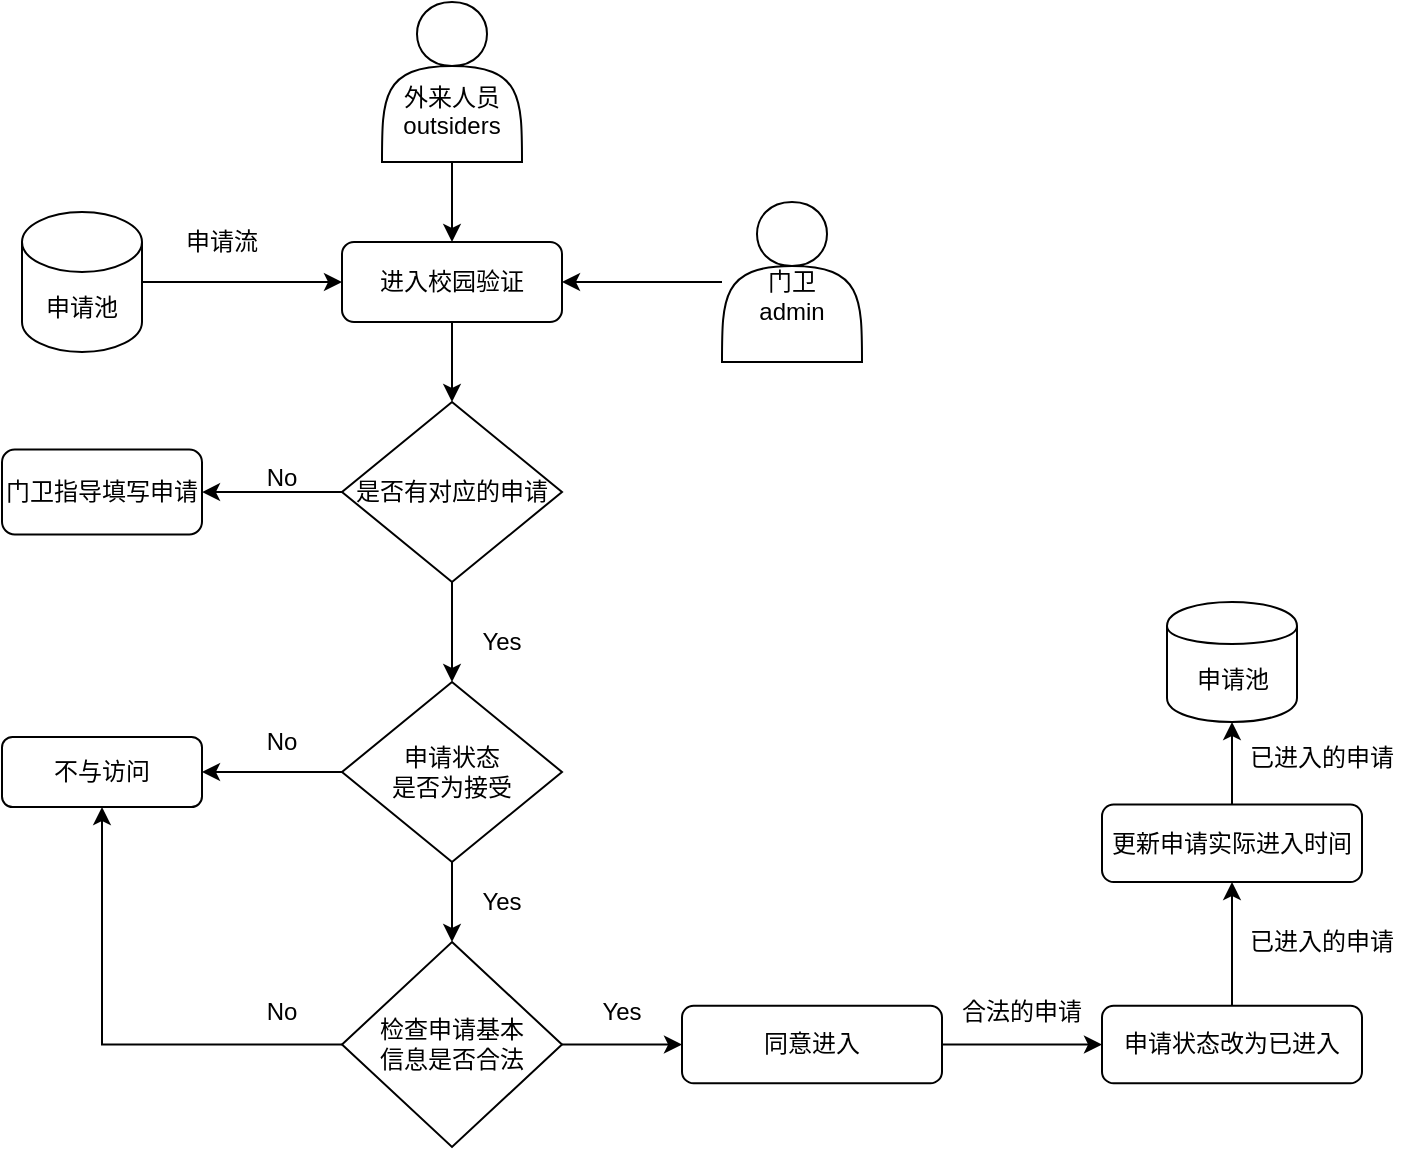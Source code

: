 <mxfile version="14.6.6" type="github">
  <diagram id="C5RBs43oDa-KdzZeNtuy" name="Page-1">
    <mxGraphModel dx="1422" dy="831" grid="1" gridSize="10" guides="1" tooltips="1" connect="1" arrows="1" fold="1" page="1" pageScale="1" pageWidth="827" pageHeight="1169" math="0" shadow="0">
      <root>
        <mxCell id="WIyWlLk6GJQsqaUBKTNV-0" />
        <mxCell id="WIyWlLk6GJQsqaUBKTNV-1" parent="WIyWlLk6GJQsqaUBKTNV-0" />
        <mxCell id="O6joIR55s3z16zyFuxg0-4" value="" style="edgeStyle=orthogonalEdgeStyle;rounded=0;orthogonalLoop=1;jettySize=auto;html=1;" edge="1" parent="WIyWlLk6GJQsqaUBKTNV-1" source="O6joIR55s3z16zyFuxg0-0" target="O6joIR55s3z16zyFuxg0-3">
          <mxGeometry relative="1" as="geometry" />
        </mxCell>
        <mxCell id="O6joIR55s3z16zyFuxg0-0" value="&lt;br&gt;&lt;br&gt;外来人员&lt;br&gt;outsiders" style="shape=actor;whiteSpace=wrap;html=1;" vertex="1" parent="WIyWlLk6GJQsqaUBKTNV-1">
          <mxGeometry x="240" y="70" width="70" height="80" as="geometry" />
        </mxCell>
        <mxCell id="O6joIR55s3z16zyFuxg0-11" value="" style="edgeStyle=orthogonalEdgeStyle;rounded=0;orthogonalLoop=1;jettySize=auto;html=1;" edge="1" parent="WIyWlLk6GJQsqaUBKTNV-1" source="O6joIR55s3z16zyFuxg0-3">
          <mxGeometry relative="1" as="geometry">
            <mxPoint x="275" y="270" as="targetPoint" />
          </mxGeometry>
        </mxCell>
        <mxCell id="O6joIR55s3z16zyFuxg0-3" value="进入校园验证" style="rounded=1;whiteSpace=wrap;html=1;" vertex="1" parent="WIyWlLk6GJQsqaUBKTNV-1">
          <mxGeometry x="220" y="190" width="110" height="40" as="geometry" />
        </mxCell>
        <mxCell id="O6joIR55s3z16zyFuxg0-6" value="" style="edgeStyle=orthogonalEdgeStyle;rounded=0;orthogonalLoop=1;jettySize=auto;html=1;" edge="1" parent="WIyWlLk6GJQsqaUBKTNV-1" source="O6joIR55s3z16zyFuxg0-5" target="O6joIR55s3z16zyFuxg0-3">
          <mxGeometry relative="1" as="geometry" />
        </mxCell>
        <mxCell id="O6joIR55s3z16zyFuxg0-5" value="&lt;br&gt;门卫&lt;br&gt;admin" style="shape=actor;whiteSpace=wrap;html=1;" vertex="1" parent="WIyWlLk6GJQsqaUBKTNV-1">
          <mxGeometry x="410" y="170" width="70" height="80" as="geometry" />
        </mxCell>
        <mxCell id="O6joIR55s3z16zyFuxg0-8" value="" style="edgeStyle=orthogonalEdgeStyle;rounded=0;orthogonalLoop=1;jettySize=auto;html=1;" edge="1" parent="WIyWlLk6GJQsqaUBKTNV-1" source="O6joIR55s3z16zyFuxg0-7" target="O6joIR55s3z16zyFuxg0-3">
          <mxGeometry relative="1" as="geometry" />
        </mxCell>
        <mxCell id="O6joIR55s3z16zyFuxg0-7" value="申请池" style="shape=cylinder3;whiteSpace=wrap;html=1;boundedLbl=1;backgroundOutline=1;size=15;" vertex="1" parent="WIyWlLk6GJQsqaUBKTNV-1">
          <mxGeometry x="60" y="175" width="60" height="70" as="geometry" />
        </mxCell>
        <mxCell id="O6joIR55s3z16zyFuxg0-9" value="申请流" style="text;html=1;strokeColor=none;fillColor=none;align=center;verticalAlign=middle;whiteSpace=wrap;rounded=0;" vertex="1" parent="WIyWlLk6GJQsqaUBKTNV-1">
          <mxGeometry x="140" y="180" width="40" height="20" as="geometry" />
        </mxCell>
        <mxCell id="O6joIR55s3z16zyFuxg0-16" value="" style="edgeStyle=orthogonalEdgeStyle;rounded=0;orthogonalLoop=1;jettySize=auto;html=1;" edge="1" parent="WIyWlLk6GJQsqaUBKTNV-1" source="O6joIR55s3z16zyFuxg0-12" target="O6joIR55s3z16zyFuxg0-15">
          <mxGeometry relative="1" as="geometry" />
        </mxCell>
        <mxCell id="O6joIR55s3z16zyFuxg0-20" value="" style="edgeStyle=orthogonalEdgeStyle;rounded=0;orthogonalLoop=1;jettySize=auto;html=1;" edge="1" parent="WIyWlLk6GJQsqaUBKTNV-1" source="O6joIR55s3z16zyFuxg0-12" target="O6joIR55s3z16zyFuxg0-19">
          <mxGeometry relative="1" as="geometry" />
        </mxCell>
        <mxCell id="O6joIR55s3z16zyFuxg0-12" value="是否有对应的申请" style="rhombus;whiteSpace=wrap;html=1;" vertex="1" parent="WIyWlLk6GJQsqaUBKTNV-1">
          <mxGeometry x="220" y="270" width="110" height="90" as="geometry" />
        </mxCell>
        <mxCell id="O6joIR55s3z16zyFuxg0-15" value="门卫指导填写申请" style="rounded=1;whiteSpace=wrap;html=1;" vertex="1" parent="WIyWlLk6GJQsqaUBKTNV-1">
          <mxGeometry x="50" y="293.75" width="100" height="42.5" as="geometry" />
        </mxCell>
        <mxCell id="O6joIR55s3z16zyFuxg0-18" value="No" style="text;html=1;strokeColor=none;fillColor=none;align=center;verticalAlign=middle;whiteSpace=wrap;rounded=0;" vertex="1" parent="WIyWlLk6GJQsqaUBKTNV-1">
          <mxGeometry x="170" y="297.5" width="40" height="20" as="geometry" />
        </mxCell>
        <mxCell id="O6joIR55s3z16zyFuxg0-23" value="" style="edgeStyle=orthogonalEdgeStyle;rounded=0;orthogonalLoop=1;jettySize=auto;html=1;" edge="1" parent="WIyWlLk6GJQsqaUBKTNV-1" source="O6joIR55s3z16zyFuxg0-19" target="O6joIR55s3z16zyFuxg0-22">
          <mxGeometry relative="1" as="geometry" />
        </mxCell>
        <mxCell id="O6joIR55s3z16zyFuxg0-27" value="" style="edgeStyle=orthogonalEdgeStyle;rounded=0;orthogonalLoop=1;jettySize=auto;html=1;" edge="1" parent="WIyWlLk6GJQsqaUBKTNV-1" source="O6joIR55s3z16zyFuxg0-19" target="O6joIR55s3z16zyFuxg0-26">
          <mxGeometry relative="1" as="geometry" />
        </mxCell>
        <mxCell id="O6joIR55s3z16zyFuxg0-19" value="申请状态&lt;br&gt;是否为接受" style="rhombus;whiteSpace=wrap;html=1;" vertex="1" parent="WIyWlLk6GJQsqaUBKTNV-1">
          <mxGeometry x="220" y="410" width="110" height="90" as="geometry" />
        </mxCell>
        <mxCell id="O6joIR55s3z16zyFuxg0-21" value="Yes" style="text;html=1;strokeColor=none;fillColor=none;align=center;verticalAlign=middle;whiteSpace=wrap;rounded=0;" vertex="1" parent="WIyWlLk6GJQsqaUBKTNV-1">
          <mxGeometry x="280" y="380" width="40" height="20" as="geometry" />
        </mxCell>
        <mxCell id="O6joIR55s3z16zyFuxg0-22" value="不与访问" style="rounded=1;whiteSpace=wrap;html=1;" vertex="1" parent="WIyWlLk6GJQsqaUBKTNV-1">
          <mxGeometry x="50" y="437.5" width="100" height="35" as="geometry" />
        </mxCell>
        <mxCell id="O6joIR55s3z16zyFuxg0-25" value="No" style="text;html=1;strokeColor=none;fillColor=none;align=center;verticalAlign=middle;whiteSpace=wrap;rounded=0;" vertex="1" parent="WIyWlLk6GJQsqaUBKTNV-1">
          <mxGeometry x="170" y="430" width="40" height="20" as="geometry" />
        </mxCell>
        <mxCell id="O6joIR55s3z16zyFuxg0-28" style="edgeStyle=orthogonalEdgeStyle;rounded=0;orthogonalLoop=1;jettySize=auto;html=1;exitX=0;exitY=0.5;exitDx=0;exitDy=0;entryX=0.5;entryY=1;entryDx=0;entryDy=0;" edge="1" parent="WIyWlLk6GJQsqaUBKTNV-1" source="O6joIR55s3z16zyFuxg0-26" target="O6joIR55s3z16zyFuxg0-22">
          <mxGeometry relative="1" as="geometry" />
        </mxCell>
        <mxCell id="O6joIR55s3z16zyFuxg0-33" value="" style="edgeStyle=orthogonalEdgeStyle;rounded=0;orthogonalLoop=1;jettySize=auto;html=1;" edge="1" parent="WIyWlLk6GJQsqaUBKTNV-1" source="O6joIR55s3z16zyFuxg0-26" target="O6joIR55s3z16zyFuxg0-31">
          <mxGeometry relative="1" as="geometry" />
        </mxCell>
        <mxCell id="O6joIR55s3z16zyFuxg0-26" value="检查申请基本&lt;br&gt;信息是否合法" style="rhombus;whiteSpace=wrap;html=1;" vertex="1" parent="WIyWlLk6GJQsqaUBKTNV-1">
          <mxGeometry x="220" y="540" width="110" height="102.5" as="geometry" />
        </mxCell>
        <mxCell id="O6joIR55s3z16zyFuxg0-29" value="No" style="text;html=1;strokeColor=none;fillColor=none;align=center;verticalAlign=middle;whiteSpace=wrap;rounded=0;" vertex="1" parent="WIyWlLk6GJQsqaUBKTNV-1">
          <mxGeometry x="170" y="564.5" width="40" height="20" as="geometry" />
        </mxCell>
        <mxCell id="O6joIR55s3z16zyFuxg0-30" value="Yes" style="text;html=1;strokeColor=none;fillColor=none;align=center;verticalAlign=middle;whiteSpace=wrap;rounded=0;" vertex="1" parent="WIyWlLk6GJQsqaUBKTNV-1">
          <mxGeometry x="280" y="510" width="40" height="20" as="geometry" />
        </mxCell>
        <mxCell id="O6joIR55s3z16zyFuxg0-35" value="" style="edgeStyle=orthogonalEdgeStyle;rounded=0;orthogonalLoop=1;jettySize=auto;html=1;" edge="1" parent="WIyWlLk6GJQsqaUBKTNV-1" source="O6joIR55s3z16zyFuxg0-31" target="O6joIR55s3z16zyFuxg0-34">
          <mxGeometry relative="1" as="geometry" />
        </mxCell>
        <mxCell id="O6joIR55s3z16zyFuxg0-31" value="同意进入" style="rounded=1;whiteSpace=wrap;html=1;" vertex="1" parent="WIyWlLk6GJQsqaUBKTNV-1">
          <mxGeometry x="390" y="571.88" width="130" height="38.75" as="geometry" />
        </mxCell>
        <mxCell id="O6joIR55s3z16zyFuxg0-32" value="Yes" style="text;html=1;strokeColor=none;fillColor=none;align=center;verticalAlign=middle;whiteSpace=wrap;rounded=0;" vertex="1" parent="WIyWlLk6GJQsqaUBKTNV-1">
          <mxGeometry x="340" y="565" width="40" height="20" as="geometry" />
        </mxCell>
        <mxCell id="O6joIR55s3z16zyFuxg0-38" value="" style="edgeStyle=orthogonalEdgeStyle;rounded=0;orthogonalLoop=1;jettySize=auto;html=1;" edge="1" parent="WIyWlLk6GJQsqaUBKTNV-1" source="O6joIR55s3z16zyFuxg0-34" target="O6joIR55s3z16zyFuxg0-37">
          <mxGeometry relative="1" as="geometry" />
        </mxCell>
        <mxCell id="O6joIR55s3z16zyFuxg0-34" value="申请状态改为已进入" style="rounded=1;whiteSpace=wrap;html=1;" vertex="1" parent="WIyWlLk6GJQsqaUBKTNV-1">
          <mxGeometry x="600" y="571.88" width="130" height="38.75" as="geometry" />
        </mxCell>
        <mxCell id="O6joIR55s3z16zyFuxg0-36" value="合法的申请" style="text;html=1;strokeColor=none;fillColor=none;align=center;verticalAlign=middle;whiteSpace=wrap;rounded=0;" vertex="1" parent="WIyWlLk6GJQsqaUBKTNV-1">
          <mxGeometry x="520" y="565" width="80" height="20" as="geometry" />
        </mxCell>
        <mxCell id="O6joIR55s3z16zyFuxg0-41" value="" style="edgeStyle=orthogonalEdgeStyle;rounded=0;orthogonalLoop=1;jettySize=auto;html=1;" edge="1" parent="WIyWlLk6GJQsqaUBKTNV-1" source="O6joIR55s3z16zyFuxg0-37" target="O6joIR55s3z16zyFuxg0-40">
          <mxGeometry relative="1" as="geometry" />
        </mxCell>
        <mxCell id="O6joIR55s3z16zyFuxg0-37" value="更新申请实际进入时间" style="rounded=1;whiteSpace=wrap;html=1;" vertex="1" parent="WIyWlLk6GJQsqaUBKTNV-1">
          <mxGeometry x="600" y="471.25" width="130" height="38.75" as="geometry" />
        </mxCell>
        <mxCell id="O6joIR55s3z16zyFuxg0-39" value="已进入的申请" style="text;html=1;strokeColor=none;fillColor=none;align=center;verticalAlign=middle;whiteSpace=wrap;rounded=0;" vertex="1" parent="WIyWlLk6GJQsqaUBKTNV-1">
          <mxGeometry x="670" y="530" width="80" height="20" as="geometry" />
        </mxCell>
        <mxCell id="O6joIR55s3z16zyFuxg0-40" value="申请池" style="shape=cylinder;whiteSpace=wrap;html=1;boundedLbl=1;backgroundOutline=1;rounded=1;" vertex="1" parent="WIyWlLk6GJQsqaUBKTNV-1">
          <mxGeometry x="632.5" y="369.99" width="65" height="60.01" as="geometry" />
        </mxCell>
        <mxCell id="O6joIR55s3z16zyFuxg0-42" value="已进入的申请" style="text;html=1;strokeColor=none;fillColor=none;align=center;verticalAlign=middle;whiteSpace=wrap;rounded=0;" vertex="1" parent="WIyWlLk6GJQsqaUBKTNV-1">
          <mxGeometry x="670" y="437.5" width="80" height="20" as="geometry" />
        </mxCell>
      </root>
    </mxGraphModel>
  </diagram>
</mxfile>
